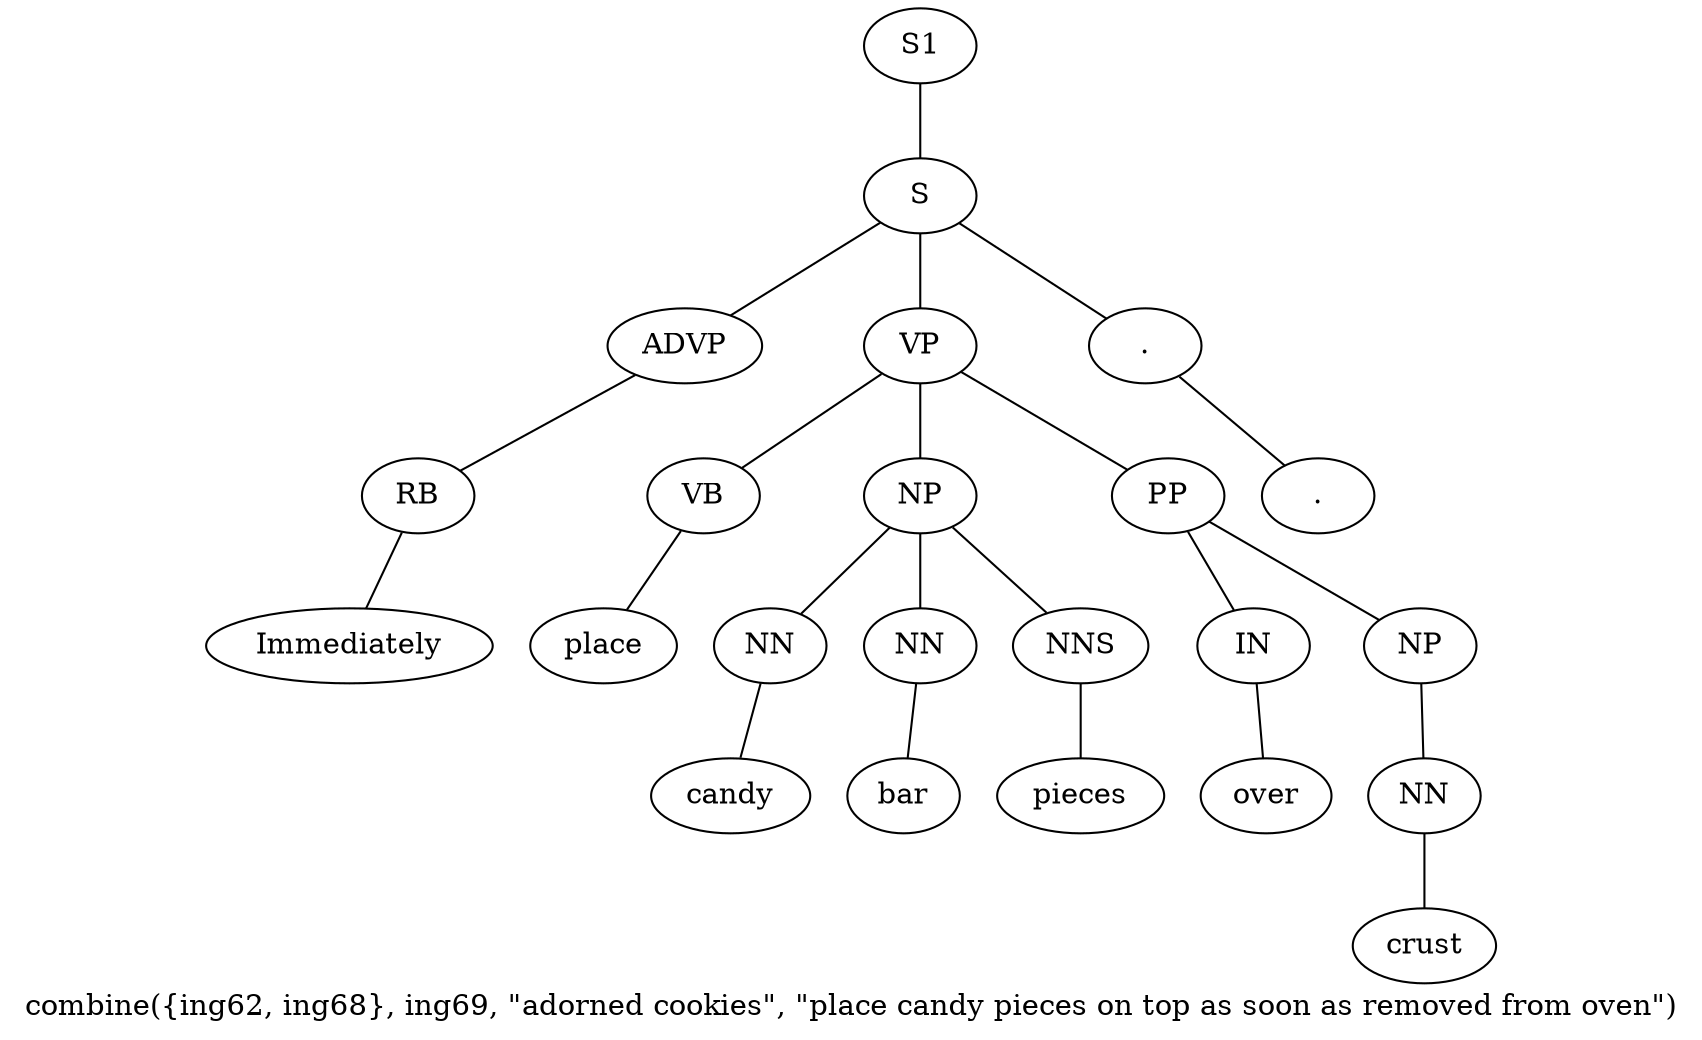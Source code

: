 graph SyntaxGraph {
	label = "combine({ing62, ing68}, ing69, \"adorned cookies\", \"place candy pieces on top as soon as removed from oven\")";
	Node0 [label="S1"];
	Node1 [label="S"];
	Node2 [label="ADVP"];
	Node3 [label="RB"];
	Node4 [label="Immediately"];
	Node5 [label="VP"];
	Node6 [label="VB"];
	Node7 [label="place"];
	Node8 [label="NP"];
	Node9 [label="NN"];
	Node10 [label="candy"];
	Node11 [label="NN"];
	Node12 [label="bar"];
	Node13 [label="NNS"];
	Node14 [label="pieces"];
	Node15 [label="PP"];
	Node16 [label="IN"];
	Node17 [label="over"];
	Node18 [label="NP"];
	Node19 [label="NN"];
	Node20 [label="crust"];
	Node21 [label="."];
	Node22 [label="."];

	Node0 -- Node1;
	Node1 -- Node2;
	Node1 -- Node5;
	Node1 -- Node21;
	Node2 -- Node3;
	Node3 -- Node4;
	Node5 -- Node6;
	Node5 -- Node8;
	Node5 -- Node15;
	Node6 -- Node7;
	Node8 -- Node9;
	Node8 -- Node11;
	Node8 -- Node13;
	Node9 -- Node10;
	Node11 -- Node12;
	Node13 -- Node14;
	Node15 -- Node16;
	Node15 -- Node18;
	Node16 -- Node17;
	Node18 -- Node19;
	Node19 -- Node20;
	Node21 -- Node22;
}